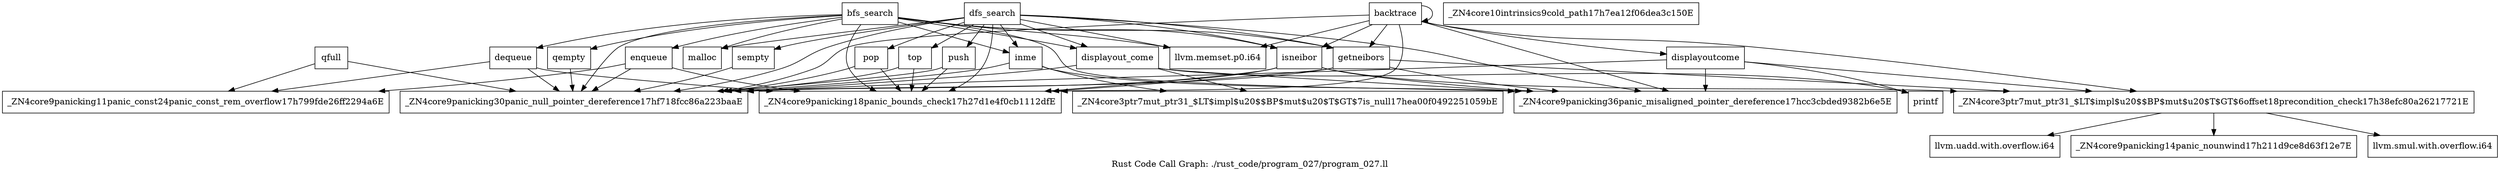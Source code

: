 digraph "Rust Code Call Graph: ./rust_code/program_027/program_027.ll" {
	label="Rust Code Call Graph: ./rust_code/program_027/program_027.ll";

	Node0x55e15b16b550 [shape=record,label="{_ZN4core3ptr7mut_ptr31_$LT$impl$u20$$BP$mut$u20$T$GT$7is_null17hea00f0492251059bE}"];
	Node0x55e15b168510 [shape=record,label="{llvm.uadd.with.overflow.i64}"];
	Node0x55e15b169650 [shape=record,label="{_ZN4core9panicking14panic_nounwind17h211d9ce8d63f12e7E}"];
	Node0x55e15b16e770 [shape=record,label="{_ZN4core9panicking30panic_null_pointer_dereference17hf718fcc86a223baaE}"];
	Node0x55e15b175040 [shape=record,label="{_ZN4core9panicking11panic_const24panic_const_rem_overflow17h799fde26ff2294a6E}"];
	Node0x55e15b162810 [shape=record,label="{_ZN4core10intrinsics9cold_path17h7ea12f06dea3c150E}"];
	Node0x55e15b165170 [shape=record,label="{_ZN4core3ptr7mut_ptr31_$LT$impl$u20$$BP$mut$u20$T$GT$6offset18precondition_check17h38efc80a26217721E}"];
	Node0x55e15b165170 -> Node0x55e15b166600;
	Node0x55e15b165170 -> Node0x55e15b168510;
	Node0x55e15b165170 -> Node0x55e15b169650;
	Node0x55e15b16cf50 [shape=record,label="{qempty}"];
	Node0x55e15b16cf50 -> Node0x55e15b16e770;
	Node0x55e15b1716e0 [shape=record,label="{qfull}"];
	Node0x55e15b1716e0 -> Node0x55e15b16e770;
	Node0x55e15b1716e0 -> Node0x55e15b175040;
	Node0x55e15b178040 [shape=record,label="{enqueue}"];
	Node0x55e15b178040 -> Node0x55e15b16e770;
	Node0x55e15b178040 -> Node0x55e15b1b4a30;
	Node0x55e15b178040 -> Node0x55e15b175040;
	Node0x55e15b1b4cb0 [shape=record,label="{dequeue}"];
	Node0x55e15b1b4cb0 -> Node0x55e15b16e770;
	Node0x55e15b1b4cb0 -> Node0x55e15b1b4a30;
	Node0x55e15b1b4cb0 -> Node0x55e15b175040;
	Node0x55e15b189840 [shape=record,label="{bfs_search}"];
	Node0x55e15b189840 -> Node0x55e15b18c310;
	Node0x55e15b189840 -> Node0x55e15b17c630;
	Node0x55e15b189840 -> Node0x55e15b16e770;
	Node0x55e15b189840 -> Node0x55e15b178040;
	Node0x55e15b189840 -> Node0x55e15b1b4a30;
	Node0x55e15b189840 -> Node0x55e15b186020;
	Node0x55e15b189840 -> Node0x55e15b17fc20;
	Node0x55e15b189840 -> Node0x55e15b18b6e0;
	Node0x55e15b189840 -> Node0x55e15b188590;
	Node0x55e15b189840 -> Node0x55e15b16cf50;
	Node0x55e15b189840 -> Node0x55e15b1b4cb0;
	Node0x55e15b189840 -> Node0x55e15b17aab0;
	Node0x55e15b17aab0 [shape=record,label="{isneibor}"];
	Node0x55e15b17aab0 -> Node0x55e15b165170;
	Node0x55e15b17aab0 -> Node0x55e15b1b4a30;
	Node0x55e15b17aab0 -> Node0x55e15b17c630;
	Node0x55e15b17aab0 -> Node0x55e15b16e770;
	Node0x55e15b17fc20 [shape=record,label="{getneibors}"];
	Node0x55e15b17fc20 -> Node0x55e15b165170;
	Node0x55e15b17fc20 -> Node0x55e15b17c630;
	Node0x55e15b17fc20 -> Node0x55e15b16e770;
	Node0x55e15b17fc20 -> Node0x55e15b1b4a30;
	Node0x55e15b181240 [shape=record,label="{displayoutcome}"];
	Node0x55e15b181240 -> Node0x55e15b183f30;
	Node0x55e15b181240 -> Node0x55e15b165170;
	Node0x55e15b181240 -> Node0x55e15b17c630;
	Node0x55e15b181240 -> Node0x55e15b16e770;
	Node0x55e15b186020 [shape=record,label="{inme}"];
	Node0x55e15b186020 -> Node0x55e15b16b550;
	Node0x55e15b186020 -> Node0x55e15b17c630;
	Node0x55e15b186020 -> Node0x55e15b16e770;
	Node0x55e15b188590 [shape=record,label="{displayout_come}"];
	Node0x55e15b188590 -> Node0x55e15b183f30;
	Node0x55e15b188590 -> Node0x55e15b16b550;
	Node0x55e15b188590 -> Node0x55e15b16e770;
	Node0x55e15b188590 -> Node0x55e15b17c630;
	Node0x55e15b18c540 [shape=record,label="{sempty}"];
	Node0x55e15b18c540 -> Node0x55e15b16e770;
	Node0x55e15b18d180 [shape=record,label="{push}"];
	Node0x55e15b18d180 -> Node0x55e15b16e770;
	Node0x55e15b18d180 -> Node0x55e15b1b4a30;
	Node0x55e15b18de60 [shape=record,label="{pop}"];
	Node0x55e15b18de60 -> Node0x55e15b16e770;
	Node0x55e15b18de60 -> Node0x55e15b1b4a30;
	Node0x55e15b18f2f0 [shape=record,label="{top}"];
	Node0x55e15b18f2f0 -> Node0x55e15b16e770;
	Node0x55e15b18f2f0 -> Node0x55e15b1b4a30;
	Node0x55e15b191820 [shape=record,label="{dfs_search}"];
	Node0x55e15b191820 -> Node0x55e15b18c310;
	Node0x55e15b191820 -> Node0x55e15b17c630;
	Node0x55e15b191820 -> Node0x55e15b16e770;
	Node0x55e15b191820 -> Node0x55e15b18d180;
	Node0x55e15b191820 -> Node0x55e15b1b4a30;
	Node0x55e15b191820 -> Node0x55e15b186020;
	Node0x55e15b191820 -> Node0x55e15b17fc20;
	Node0x55e15b191820 -> Node0x55e15b18b6e0;
	Node0x55e15b191820 -> Node0x55e15b188590;
	Node0x55e15b191820 -> Node0x55e15b18c540;
	Node0x55e15b191820 -> Node0x55e15b18f2f0;
	Node0x55e15b191820 -> Node0x55e15b17aab0;
	Node0x55e15b191820 -> Node0x55e15b18de60;
	Node0x55e15b1ba860 [shape=record,label="{backtrace}"];
	Node0x55e15b1ba860 -> Node0x55e15b165170;
	Node0x55e15b1ba860 -> Node0x55e15b18b6e0;
	Node0x55e15b1ba860 -> Node0x55e15b16e770;
	Node0x55e15b1ba860 -> Node0x55e15b17c630;
	Node0x55e15b1ba860 -> Node0x55e15b17aab0;
	Node0x55e15b1ba860 -> Node0x55e15b1b4a30;
	Node0x55e15b1ba860 -> Node0x55e15b181240;
	Node0x55e15b1ba860 -> Node0x55e15b1ba860;
	Node0x55e15b1ba860 -> Node0x55e15b17fc20;
	Node0x55e15b166600 [shape=record,label="{llvm.smul.with.overflow.i64}"];
	Node0x55e15b1b4a30 [shape=record,label="{_ZN4core9panicking18panic_bounds_check17h27d1e4f0cb1112dfE}"];
	Node0x55e15b17c630 [shape=record,label="{_ZN4core9panicking36panic_misaligned_pointer_dereference17hcc3cbded9382b6e5E}"];
	Node0x55e15b183f30 [shape=record,label="{printf}"];
	Node0x55e15b18c310 [shape=record,label="{malloc}"];
	Node0x55e15b18b6e0 [shape=record,label="{llvm.memset.p0.i64}"];
}

